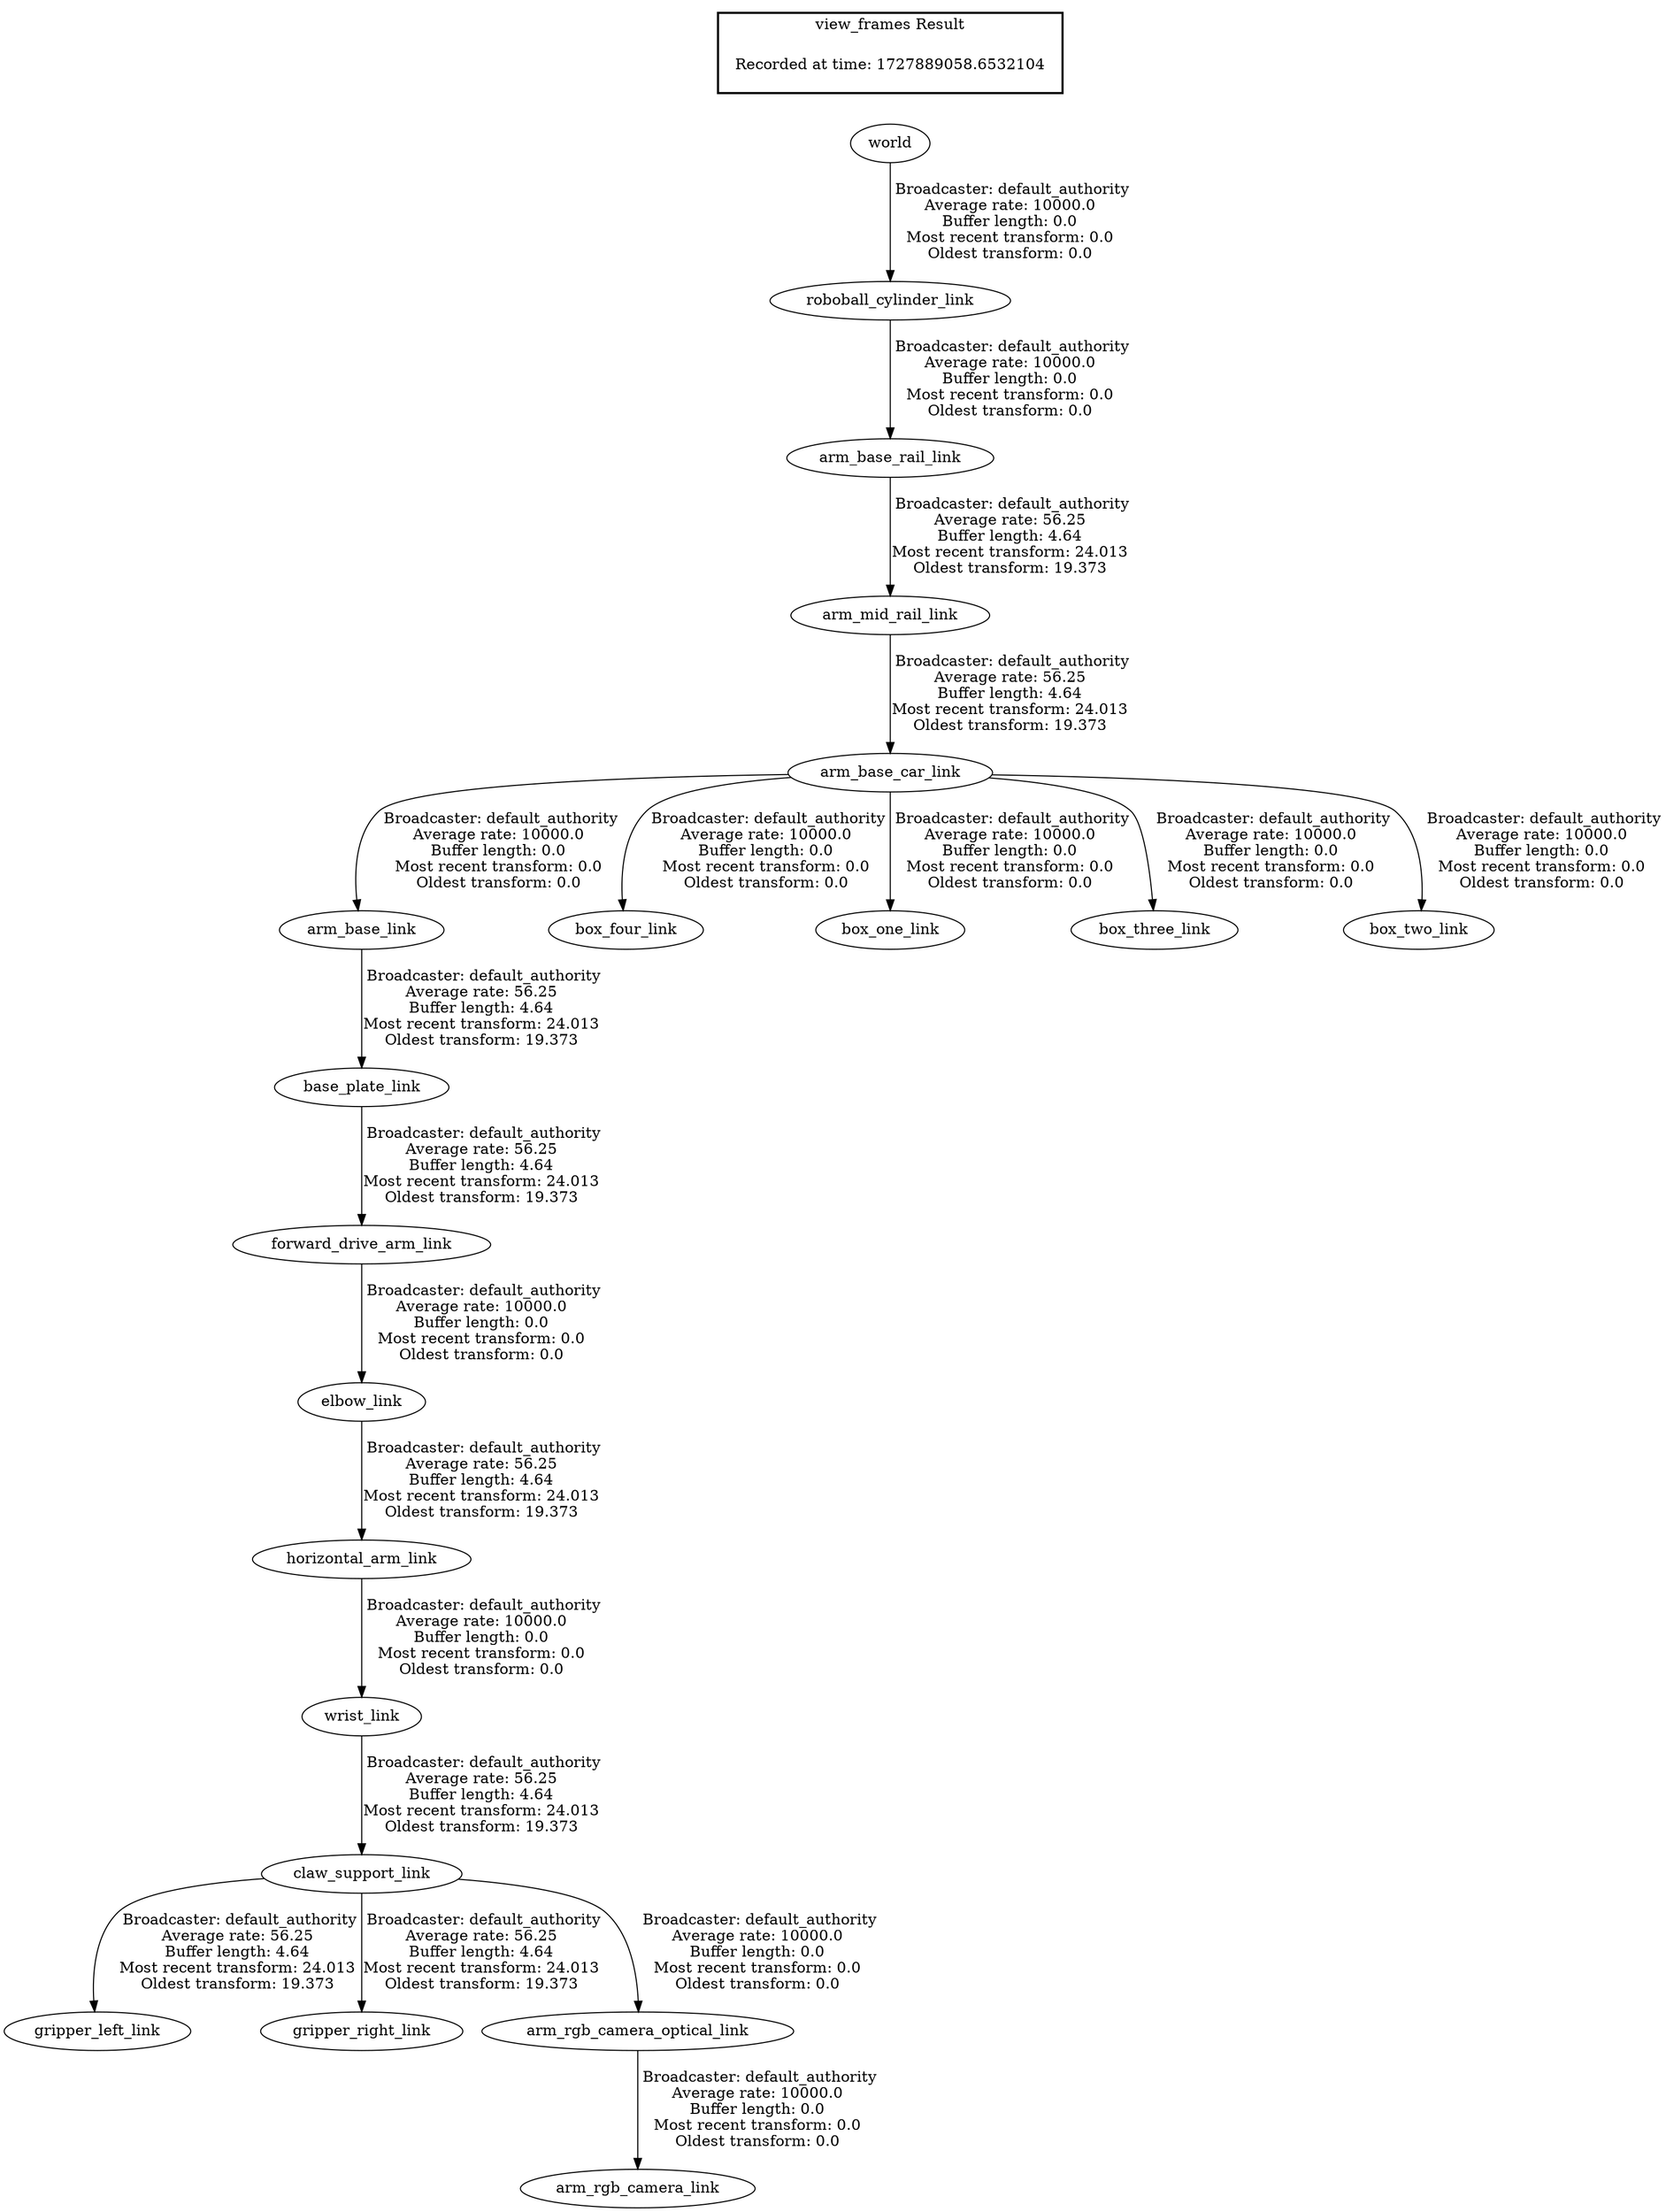 digraph G {
"arm_base_link" -> "base_plate_link"[label=" Broadcaster: default_authority\nAverage rate: 56.25\nBuffer length: 4.64\nMost recent transform: 24.013\nOldest transform: 19.373\n"];
"arm_base_car_link" -> "arm_base_link"[label=" Broadcaster: default_authority\nAverage rate: 10000.0\nBuffer length: 0.0\nMost recent transform: 0.0\nOldest transform: 0.0\n"];
"arm_base_rail_link" -> "arm_mid_rail_link"[label=" Broadcaster: default_authority\nAverage rate: 56.25\nBuffer length: 4.64\nMost recent transform: 24.013\nOldest transform: 19.373\n"];
"roboball_cylinder_link" -> "arm_base_rail_link"[label=" Broadcaster: default_authority\nAverage rate: 10000.0\nBuffer length: 0.0\nMost recent transform: 0.0\nOldest transform: 0.0\n"];
"elbow_link" -> "horizontal_arm_link"[label=" Broadcaster: default_authority\nAverage rate: 56.25\nBuffer length: 4.64\nMost recent transform: 24.013\nOldest transform: 19.373\n"];
"forward_drive_arm_link" -> "elbow_link"[label=" Broadcaster: default_authority\nAverage rate: 10000.0\nBuffer length: 0.0\nMost recent transform: 0.0\nOldest transform: 0.0\n"];
"claw_support_link" -> "gripper_left_link"[label=" Broadcaster: default_authority\nAverage rate: 56.25\nBuffer length: 4.64\nMost recent transform: 24.013\nOldest transform: 19.373\n"];
"wrist_link" -> "claw_support_link"[label=" Broadcaster: default_authority\nAverage rate: 56.25\nBuffer length: 4.64\nMost recent transform: 24.013\nOldest transform: 19.373\n"];
"claw_support_link" -> "gripper_right_link"[label=" Broadcaster: default_authority\nAverage rate: 56.25\nBuffer length: 4.64\nMost recent transform: 24.013\nOldest transform: 19.373\n"];
"arm_mid_rail_link" -> "arm_base_car_link"[label=" Broadcaster: default_authority\nAverage rate: 56.25\nBuffer length: 4.64\nMost recent transform: 24.013\nOldest transform: 19.373\n"];
"base_plate_link" -> "forward_drive_arm_link"[label=" Broadcaster: default_authority\nAverage rate: 56.25\nBuffer length: 4.64\nMost recent transform: 24.013\nOldest transform: 19.373\n"];
"horizontal_arm_link" -> "wrist_link"[label=" Broadcaster: default_authority\nAverage rate: 10000.0\nBuffer length: 0.0\nMost recent transform: 0.0\nOldest transform: 0.0\n"];
"claw_support_link" -> "arm_rgb_camera_optical_link"[label=" Broadcaster: default_authority\nAverage rate: 10000.0\nBuffer length: 0.0\nMost recent transform: 0.0\nOldest transform: 0.0\n"];
"arm_rgb_camera_optical_link" -> "arm_rgb_camera_link"[label=" Broadcaster: default_authority\nAverage rate: 10000.0\nBuffer length: 0.0\nMost recent transform: 0.0\nOldest transform: 0.0\n"];
"world" -> "roboball_cylinder_link"[label=" Broadcaster: default_authority\nAverage rate: 10000.0\nBuffer length: 0.0\nMost recent transform: 0.0\nOldest transform: 0.0\n"];
"arm_base_car_link" -> "box_four_link"[label=" Broadcaster: default_authority\nAverage rate: 10000.0\nBuffer length: 0.0\nMost recent transform: 0.0\nOldest transform: 0.0\n"];
"arm_base_car_link" -> "box_one_link"[label=" Broadcaster: default_authority\nAverage rate: 10000.0\nBuffer length: 0.0\nMost recent transform: 0.0\nOldest transform: 0.0\n"];
"arm_base_car_link" -> "box_three_link"[label=" Broadcaster: default_authority\nAverage rate: 10000.0\nBuffer length: 0.0\nMost recent transform: 0.0\nOldest transform: 0.0\n"];
"arm_base_car_link" -> "box_two_link"[label=" Broadcaster: default_authority\nAverage rate: 10000.0\nBuffer length: 0.0\nMost recent transform: 0.0\nOldest transform: 0.0\n"];
edge [style=invis];
 subgraph cluster_legend { style=bold; color=black; label ="view_frames Result";
"Recorded at time: 1727889058.6532104"[ shape=plaintext ] ;
}->"world";
}